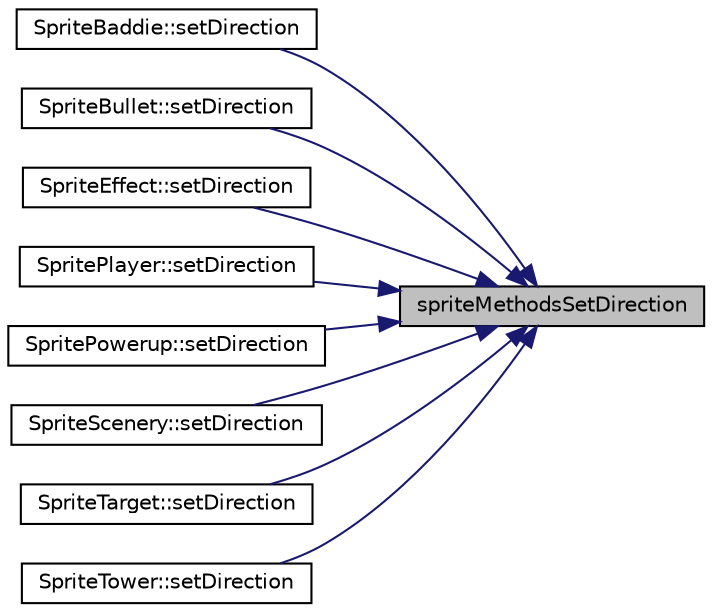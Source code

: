 digraph "spriteMethodsSetDirection"
{
 // LATEX_PDF_SIZE
  edge [fontname="Helvetica",fontsize="10",labelfontname="Helvetica",labelfontsize="10"];
  node [fontname="Helvetica",fontsize="10",shape=record];
  rankdir="RL";
  Node1 [label="spriteMethodsSetDirection",height=0.2,width=0.4,color="black", fillcolor="grey75", style="filled", fontcolor="black",tooltip=" "];
  Node1 -> Node2 [dir="back",color="midnightblue",fontsize="10",style="solid",fontname="Helvetica"];
  Node2 [label="SpriteBaddie::setDirection",height=0.2,width=0.4,color="black", fillcolor="white", style="filled",URL="$class_sprite_baddie.html#acccbe788a97e4f258591876667a54be6",tooltip=" "];
  Node1 -> Node3 [dir="back",color="midnightblue",fontsize="10",style="solid",fontname="Helvetica"];
  Node3 [label="SpriteBullet::setDirection",height=0.2,width=0.4,color="black", fillcolor="white", style="filled",URL="$class_sprite_bullet.html#a37d5432b8f54e7227f67c24be77d7a8b",tooltip=" "];
  Node1 -> Node4 [dir="back",color="midnightblue",fontsize="10",style="solid",fontname="Helvetica"];
  Node4 [label="SpriteEffect::setDirection",height=0.2,width=0.4,color="black", fillcolor="white", style="filled",URL="$class_sprite_effect.html#aa2a06f41cd7898436c199585002b674e",tooltip=" "];
  Node1 -> Node5 [dir="back",color="midnightblue",fontsize="10",style="solid",fontname="Helvetica"];
  Node5 [label="SpritePlayer::setDirection",height=0.2,width=0.4,color="black", fillcolor="white", style="filled",URL="$class_sprite_player.html#a5f6dffbdc6833ba6afe1b80b127b161f",tooltip=" "];
  Node1 -> Node6 [dir="back",color="midnightblue",fontsize="10",style="solid",fontname="Helvetica"];
  Node6 [label="SpritePowerup::setDirection",height=0.2,width=0.4,color="black", fillcolor="white", style="filled",URL="$class_sprite_powerup.html#a64f158a81d7617777975a5afdc960986",tooltip=" "];
  Node1 -> Node7 [dir="back",color="midnightblue",fontsize="10",style="solid",fontname="Helvetica"];
  Node7 [label="SpriteScenery::setDirection",height=0.2,width=0.4,color="black", fillcolor="white", style="filled",URL="$class_sprite_scenery.html#ab1191de0caa8c5c54edff6957e946ecf",tooltip=" "];
  Node1 -> Node8 [dir="back",color="midnightblue",fontsize="10",style="solid",fontname="Helvetica"];
  Node8 [label="SpriteTarget::setDirection",height=0.2,width=0.4,color="black", fillcolor="white", style="filled",URL="$class_sprite_target.html#a619d12cad9aff35f3a59d90644ae4541",tooltip=" "];
  Node1 -> Node9 [dir="back",color="midnightblue",fontsize="10",style="solid",fontname="Helvetica"];
  Node9 [label="SpriteTower::setDirection",height=0.2,width=0.4,color="black", fillcolor="white", style="filled",URL="$class_sprite_tower.html#a5e2540290dcc05dfec271b345a354f82",tooltip=" "];
}
